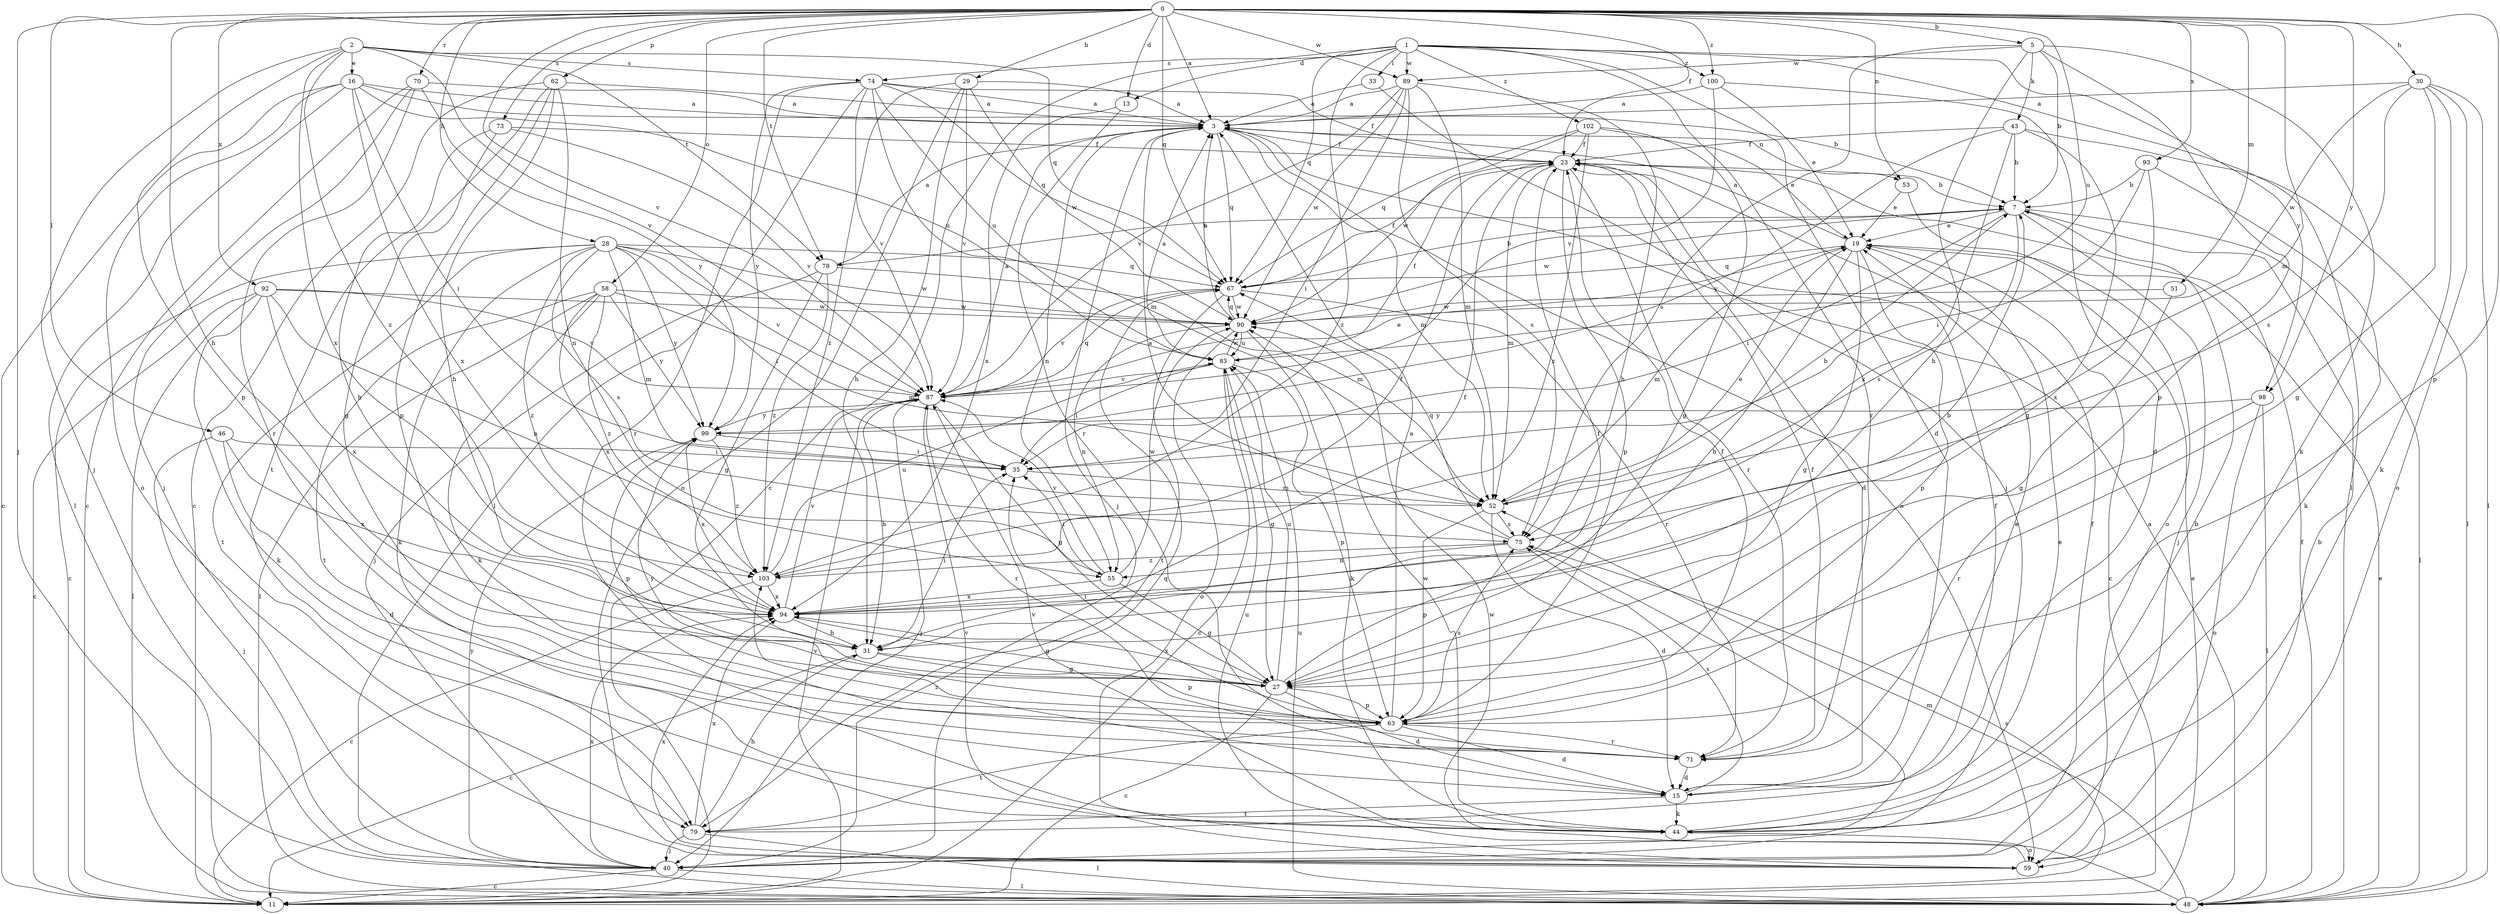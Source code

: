 strict digraph  {
0;
1;
2;
3;
5;
7;
11;
13;
15;
16;
19;
23;
27;
28;
29;
30;
31;
33;
35;
40;
43;
44;
46;
48;
51;
52;
53;
55;
58;
59;
62;
63;
67;
70;
71;
73;
74;
75;
78;
79;
83;
87;
89;
90;
92;
93;
94;
98;
99;
100;
102;
103;
0 -> 3  [label=a];
0 -> 5  [label=b];
0 -> 13  [label=d];
0 -> 23  [label=f];
0 -> 28  [label=h];
0 -> 29  [label=h];
0 -> 30  [label=h];
0 -> 31  [label=h];
0 -> 40  [label=j];
0 -> 46  [label=l];
0 -> 51  [label=m];
0 -> 52  [label=m];
0 -> 53  [label=n];
0 -> 58  [label=o];
0 -> 62  [label=p];
0 -> 63  [label=p];
0 -> 67  [label=q];
0 -> 70  [label=r];
0 -> 73  [label=s];
0 -> 78  [label=t];
0 -> 83  [label=u];
0 -> 87  [label=v];
0 -> 89  [label=w];
0 -> 92  [label=x];
0 -> 93  [label=x];
0 -> 98  [label=y];
0 -> 100  [label=z];
1 -> 11  [label=c];
1 -> 13  [label=d];
1 -> 15  [label=d];
1 -> 33  [label=i];
1 -> 48  [label=l];
1 -> 67  [label=q];
1 -> 71  [label=r];
1 -> 74  [label=s];
1 -> 89  [label=w];
1 -> 98  [label=y];
1 -> 100  [label=z];
1 -> 102  [label=z];
1 -> 103  [label=z];
2 -> 16  [label=e];
2 -> 40  [label=j];
2 -> 63  [label=p];
2 -> 67  [label=q];
2 -> 74  [label=s];
2 -> 78  [label=t];
2 -> 87  [label=v];
2 -> 94  [label=x];
2 -> 103  [label=z];
3 -> 23  [label=f];
3 -> 40  [label=j];
3 -> 52  [label=m];
3 -> 53  [label=n];
3 -> 55  [label=n];
3 -> 59  [label=o];
3 -> 67  [label=q];
5 -> 7  [label=b];
5 -> 31  [label=h];
5 -> 43  [label=k];
5 -> 44  [label=k];
5 -> 63  [label=p];
5 -> 75  [label=s];
5 -> 89  [label=w];
7 -> 19  [label=e];
7 -> 35  [label=i];
7 -> 40  [label=j];
7 -> 48  [label=l];
7 -> 75  [label=s];
7 -> 78  [label=t];
7 -> 90  [label=w];
11 -> 19  [label=e];
11 -> 75  [label=s];
11 -> 87  [label=v];
13 -> 71  [label=r];
13 -> 94  [label=x];
15 -> 19  [label=e];
15 -> 44  [label=k];
15 -> 75  [label=s];
15 -> 79  [label=t];
15 -> 103  [label=z];
16 -> 3  [label=a];
16 -> 7  [label=b];
16 -> 11  [label=c];
16 -> 35  [label=i];
16 -> 48  [label=l];
16 -> 59  [label=o];
16 -> 83  [label=u];
16 -> 94  [label=x];
19 -> 3  [label=a];
19 -> 11  [label=c];
19 -> 27  [label=g];
19 -> 31  [label=h];
19 -> 52  [label=m];
19 -> 63  [label=p];
19 -> 67  [label=q];
23 -> 7  [label=b];
23 -> 15  [label=d];
23 -> 52  [label=m];
23 -> 63  [label=p];
23 -> 71  [label=r];
27 -> 11  [label=c];
27 -> 15  [label=d];
27 -> 23  [label=f];
27 -> 63  [label=p];
27 -> 83  [label=u];
27 -> 94  [label=x];
28 -> 11  [label=c];
28 -> 35  [label=i];
28 -> 44  [label=k];
28 -> 52  [label=m];
28 -> 67  [label=q];
28 -> 75  [label=s];
28 -> 79  [label=t];
28 -> 87  [label=v];
28 -> 90  [label=w];
28 -> 99  [label=y];
28 -> 103  [label=z];
29 -> 3  [label=a];
29 -> 31  [label=h];
29 -> 59  [label=o];
29 -> 87  [label=v];
29 -> 90  [label=w];
29 -> 103  [label=z];
30 -> 3  [label=a];
30 -> 27  [label=g];
30 -> 44  [label=k];
30 -> 48  [label=l];
30 -> 59  [label=o];
30 -> 75  [label=s];
30 -> 90  [label=w];
31 -> 11  [label=c];
31 -> 27  [label=g];
31 -> 35  [label=i];
31 -> 63  [label=p];
33 -> 3  [label=a];
33 -> 40  [label=j];
35 -> 52  [label=m];
40 -> 11  [label=c];
40 -> 23  [label=f];
40 -> 48  [label=l];
40 -> 67  [label=q];
40 -> 94  [label=x];
40 -> 99  [label=y];
43 -> 7  [label=b];
43 -> 23  [label=f];
43 -> 27  [label=g];
43 -> 48  [label=l];
43 -> 94  [label=x];
43 -> 99  [label=y];
44 -> 7  [label=b];
44 -> 19  [label=e];
44 -> 59  [label=o];
44 -> 87  [label=v];
44 -> 90  [label=w];
46 -> 15  [label=d];
46 -> 35  [label=i];
46 -> 40  [label=j];
46 -> 94  [label=x];
48 -> 3  [label=a];
48 -> 19  [label=e];
48 -> 23  [label=f];
48 -> 52  [label=m];
48 -> 83  [label=u];
48 -> 90  [label=w];
51 -> 27  [label=g];
51 -> 90  [label=w];
52 -> 7  [label=b];
52 -> 15  [label=d];
52 -> 19  [label=e];
52 -> 63  [label=p];
52 -> 75  [label=s];
53 -> 19  [label=e];
53 -> 59  [label=o];
55 -> 27  [label=g];
55 -> 35  [label=i];
55 -> 87  [label=v];
55 -> 90  [label=w];
55 -> 94  [label=x];
58 -> 44  [label=k];
58 -> 48  [label=l];
58 -> 52  [label=m];
58 -> 79  [label=t];
58 -> 90  [label=w];
58 -> 94  [label=x];
58 -> 99  [label=y];
58 -> 103  [label=z];
59 -> 7  [label=b];
59 -> 83  [label=u];
59 -> 87  [label=v];
59 -> 94  [label=x];
62 -> 3  [label=a];
62 -> 11  [label=c];
62 -> 31  [label=h];
62 -> 55  [label=n];
62 -> 63  [label=p];
62 -> 79  [label=t];
63 -> 3  [label=a];
63 -> 15  [label=d];
63 -> 23  [label=f];
63 -> 35  [label=i];
63 -> 71  [label=r];
63 -> 75  [label=s];
63 -> 79  [label=t];
63 -> 99  [label=y];
67 -> 7  [label=b];
67 -> 23  [label=f];
67 -> 71  [label=r];
67 -> 79  [label=t];
67 -> 87  [label=v];
67 -> 90  [label=w];
70 -> 3  [label=a];
70 -> 11  [label=c];
70 -> 40  [label=j];
70 -> 71  [label=r];
70 -> 99  [label=y];
71 -> 15  [label=d];
71 -> 23  [label=f];
73 -> 23  [label=f];
73 -> 27  [label=g];
73 -> 31  [label=h];
73 -> 87  [label=v];
74 -> 3  [label=a];
74 -> 23  [label=f];
74 -> 48  [label=l];
74 -> 52  [label=m];
74 -> 67  [label=q];
74 -> 71  [label=r];
74 -> 83  [label=u];
74 -> 87  [label=v];
74 -> 99  [label=y];
75 -> 3  [label=a];
75 -> 40  [label=j];
75 -> 55  [label=n];
75 -> 67  [label=q];
75 -> 103  [label=z];
78 -> 3  [label=a];
78 -> 27  [label=g];
78 -> 40  [label=j];
78 -> 52  [label=m];
78 -> 103  [label=z];
79 -> 23  [label=f];
79 -> 31  [label=h];
79 -> 40  [label=j];
79 -> 48  [label=l];
79 -> 94  [label=x];
83 -> 3  [label=a];
83 -> 11  [label=c];
83 -> 23  [label=f];
83 -> 27  [label=g];
83 -> 35  [label=i];
83 -> 63  [label=p];
83 -> 87  [label=v];
83 -> 90  [label=w];
87 -> 3  [label=a];
87 -> 19  [label=e];
87 -> 27  [label=g];
87 -> 31  [label=h];
87 -> 40  [label=j];
87 -> 67  [label=q];
87 -> 71  [label=r];
87 -> 99  [label=y];
89 -> 3  [label=a];
89 -> 31  [label=h];
89 -> 35  [label=i];
89 -> 52  [label=m];
89 -> 75  [label=s];
89 -> 87  [label=v];
89 -> 90  [label=w];
90 -> 3  [label=a];
90 -> 44  [label=k];
90 -> 55  [label=n];
90 -> 59  [label=o];
90 -> 67  [label=q];
90 -> 83  [label=u];
92 -> 11  [label=c];
92 -> 44  [label=k];
92 -> 48  [label=l];
92 -> 55  [label=n];
92 -> 87  [label=v];
92 -> 90  [label=w];
92 -> 94  [label=x];
93 -> 7  [label=b];
93 -> 35  [label=i];
93 -> 44  [label=k];
93 -> 94  [label=x];
94 -> 7  [label=b];
94 -> 23  [label=f];
94 -> 27  [label=g];
94 -> 31  [label=h];
94 -> 87  [label=v];
98 -> 48  [label=l];
98 -> 59  [label=o];
98 -> 71  [label=r];
98 -> 99  [label=y];
99 -> 35  [label=i];
99 -> 63  [label=p];
99 -> 94  [label=x];
99 -> 103  [label=z];
100 -> 3  [label=a];
100 -> 15  [label=d];
100 -> 19  [label=e];
100 -> 87  [label=v];
102 -> 19  [label=e];
102 -> 23  [label=f];
102 -> 27  [label=g];
102 -> 67  [label=q];
102 -> 90  [label=w];
102 -> 103  [label=z];
103 -> 11  [label=c];
103 -> 23  [label=f];
103 -> 83  [label=u];
103 -> 94  [label=x];
}
